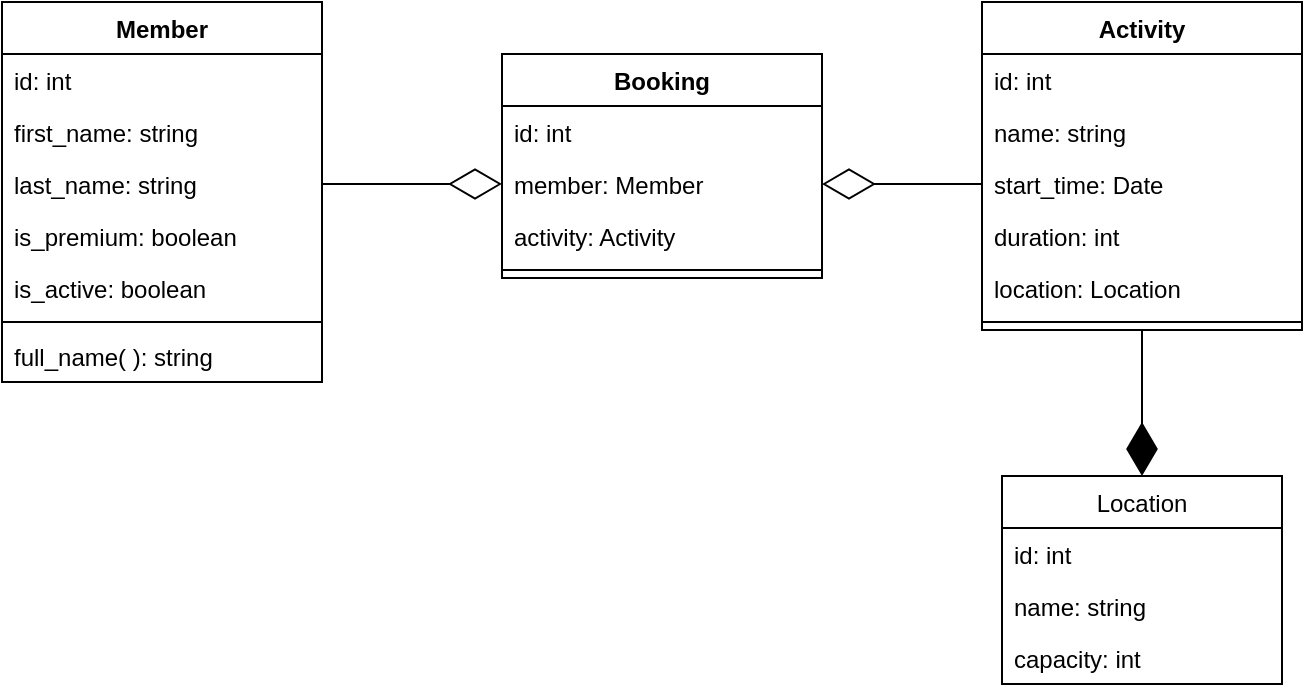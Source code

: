 <mxfile version="14.6.6" type="device"><diagram id="_ehZHiiec26EPC-MCuUp" name="Page-1"><mxGraphModel dx="975" dy="398" grid="1" gridSize="10" guides="1" tooltips="1" connect="1" arrows="1" fold="1" page="1" pageScale="1" pageWidth="827" pageHeight="1169" math="0" shadow="0"><root><mxCell id="0"/><mxCell id="1" parent="0"/><mxCell id="0gIBAcGeeugvQxiN3OTM-1" value="Location" style="swimlane;fontStyle=0;childLayout=stackLayout;horizontal=1;startSize=26;fillColor=none;horizontalStack=0;resizeParent=1;resizeParentMax=0;resizeLast=0;collapsible=1;marginBottom=0;" parent="1" vertex="1"><mxGeometry x="550" y="320" width="140" height="104" as="geometry"/></mxCell><mxCell id="SWSi5Ef-s9Z-19xdLAEs-18" value="id: int" style="text;strokeColor=none;fillColor=none;align=left;verticalAlign=top;spacingLeft=4;spacingRight=4;overflow=hidden;rotatable=0;points=[[0,0.5],[1,0.5]];portConstraint=eastwest;" vertex="1" parent="0gIBAcGeeugvQxiN3OTM-1"><mxGeometry y="26" width="140" height="26" as="geometry"/></mxCell><mxCell id="0gIBAcGeeugvQxiN3OTM-2" value="name: string" style="text;strokeColor=none;fillColor=none;align=left;verticalAlign=top;spacingLeft=4;spacingRight=4;overflow=hidden;rotatable=0;points=[[0,0.5],[1,0.5]];portConstraint=eastwest;" parent="0gIBAcGeeugvQxiN3OTM-1" vertex="1"><mxGeometry y="52" width="140" height="26" as="geometry"/></mxCell><mxCell id="0gIBAcGeeugvQxiN3OTM-3" value="capacity: int" style="text;strokeColor=none;fillColor=none;align=left;verticalAlign=top;spacingLeft=4;spacingRight=4;overflow=hidden;rotatable=0;points=[[0,0.5],[1,0.5]];portConstraint=eastwest;" parent="0gIBAcGeeugvQxiN3OTM-1" vertex="1"><mxGeometry y="78" width="140" height="26" as="geometry"/></mxCell><mxCell id="SWSi5Ef-s9Z-19xdLAEs-1" value="Member" style="swimlane;fontStyle=1;align=center;verticalAlign=top;childLayout=stackLayout;horizontal=1;startSize=26;horizontalStack=0;resizeParent=1;resizeParentMax=0;resizeLast=0;collapsible=1;marginBottom=0;" vertex="1" parent="1"><mxGeometry x="50" y="83" width="160" height="190" as="geometry"/></mxCell><mxCell id="SWSi5Ef-s9Z-19xdLAEs-2" value="id: int" style="text;strokeColor=none;fillColor=none;align=left;verticalAlign=top;spacingLeft=4;spacingRight=4;overflow=hidden;rotatable=0;points=[[0,0.5],[1,0.5]];portConstraint=eastwest;" vertex="1" parent="SWSi5Ef-s9Z-19xdLAEs-1"><mxGeometry y="26" width="160" height="26" as="geometry"/></mxCell><mxCell id="SWSi5Ef-s9Z-19xdLAEs-16" value="first_name: string" style="text;strokeColor=none;fillColor=none;align=left;verticalAlign=top;spacingLeft=4;spacingRight=4;overflow=hidden;rotatable=0;points=[[0,0.5],[1,0.5]];portConstraint=eastwest;" vertex="1" parent="SWSi5Ef-s9Z-19xdLAEs-1"><mxGeometry y="52" width="160" height="26" as="geometry"/></mxCell><mxCell id="SWSi5Ef-s9Z-19xdLAEs-5" value="last_name: string" style="text;strokeColor=none;fillColor=none;align=left;verticalAlign=top;spacingLeft=4;spacingRight=4;overflow=hidden;rotatable=0;points=[[0,0.5],[1,0.5]];portConstraint=eastwest;" vertex="1" parent="SWSi5Ef-s9Z-19xdLAEs-1"><mxGeometry y="78" width="160" height="26" as="geometry"/></mxCell><mxCell id="SWSi5Ef-s9Z-19xdLAEs-7" value="is_premium: boolean" style="text;strokeColor=none;fillColor=none;align=left;verticalAlign=top;spacingLeft=4;spacingRight=4;overflow=hidden;rotatable=0;points=[[0,0.5],[1,0.5]];portConstraint=eastwest;" vertex="1" parent="SWSi5Ef-s9Z-19xdLAEs-1"><mxGeometry y="104" width="160" height="26" as="geometry"/></mxCell><mxCell id="SWSi5Ef-s9Z-19xdLAEs-8" value="is_active: boolean" style="text;strokeColor=none;fillColor=none;align=left;verticalAlign=top;spacingLeft=4;spacingRight=4;overflow=hidden;rotatable=0;points=[[0,0.5],[1,0.5]];portConstraint=eastwest;" vertex="1" parent="SWSi5Ef-s9Z-19xdLAEs-1"><mxGeometry y="130" width="160" height="26" as="geometry"/></mxCell><mxCell id="SWSi5Ef-s9Z-19xdLAEs-3" value="" style="line;strokeWidth=1;fillColor=none;align=left;verticalAlign=middle;spacingTop=-1;spacingLeft=3;spacingRight=3;rotatable=0;labelPosition=right;points=[];portConstraint=eastwest;" vertex="1" parent="SWSi5Ef-s9Z-19xdLAEs-1"><mxGeometry y="156" width="160" height="8" as="geometry"/></mxCell><mxCell id="SWSi5Ef-s9Z-19xdLAEs-4" value="full_name( ): string" style="text;strokeColor=none;fillColor=none;align=left;verticalAlign=top;spacingLeft=4;spacingRight=4;overflow=hidden;rotatable=0;points=[[0,0.5],[1,0.5]];portConstraint=eastwest;" vertex="1" parent="SWSi5Ef-s9Z-19xdLAEs-1"><mxGeometry y="164" width="160" height="26" as="geometry"/></mxCell><mxCell id="SWSi5Ef-s9Z-19xdLAEs-9" value="Activity" style="swimlane;fontStyle=1;align=center;verticalAlign=top;childLayout=stackLayout;horizontal=1;startSize=26;horizontalStack=0;resizeParent=1;resizeParentMax=0;resizeLast=0;collapsible=1;marginBottom=0;" vertex="1" parent="1"><mxGeometry x="540" y="83" width="160" height="164" as="geometry"/></mxCell><mxCell id="SWSi5Ef-s9Z-19xdLAEs-17" value="id: int" style="text;strokeColor=none;fillColor=none;align=left;verticalAlign=top;spacingLeft=4;spacingRight=4;overflow=hidden;rotatable=0;points=[[0,0.5],[1,0.5]];portConstraint=eastwest;" vertex="1" parent="SWSi5Ef-s9Z-19xdLAEs-9"><mxGeometry y="26" width="160" height="26" as="geometry"/></mxCell><mxCell id="SWSi5Ef-s9Z-19xdLAEs-10" value="name: string" style="text;strokeColor=none;fillColor=none;align=left;verticalAlign=top;spacingLeft=4;spacingRight=4;overflow=hidden;rotatable=0;points=[[0,0.5],[1,0.5]];portConstraint=eastwest;" vertex="1" parent="SWSi5Ef-s9Z-19xdLAEs-9"><mxGeometry y="52" width="160" height="26" as="geometry"/></mxCell><mxCell id="SWSi5Ef-s9Z-19xdLAEs-13" value="start_time: Date" style="text;strokeColor=none;fillColor=none;align=left;verticalAlign=top;spacingLeft=4;spacingRight=4;overflow=hidden;rotatable=0;points=[[0,0.5],[1,0.5]];portConstraint=eastwest;" vertex="1" parent="SWSi5Ef-s9Z-19xdLAEs-9"><mxGeometry y="78" width="160" height="26" as="geometry"/></mxCell><mxCell id="SWSi5Ef-s9Z-19xdLAEs-14" value="duration: int" style="text;strokeColor=none;fillColor=none;align=left;verticalAlign=top;spacingLeft=4;spacingRight=4;overflow=hidden;rotatable=0;points=[[0,0.5],[1,0.5]];portConstraint=eastwest;" vertex="1" parent="SWSi5Ef-s9Z-19xdLAEs-9"><mxGeometry y="104" width="160" height="26" as="geometry"/></mxCell><mxCell id="SWSi5Ef-s9Z-19xdLAEs-15" value="location: Location" style="text;strokeColor=none;fillColor=none;align=left;verticalAlign=top;spacingLeft=4;spacingRight=4;overflow=hidden;rotatable=0;points=[[0,0.5],[1,0.5]];portConstraint=eastwest;" vertex="1" parent="SWSi5Ef-s9Z-19xdLAEs-9"><mxGeometry y="130" width="160" height="26" as="geometry"/></mxCell><mxCell id="SWSi5Ef-s9Z-19xdLAEs-11" value="" style="line;strokeWidth=1;fillColor=none;align=left;verticalAlign=middle;spacingTop=-1;spacingLeft=3;spacingRight=3;rotatable=0;labelPosition=right;points=[];portConstraint=eastwest;" vertex="1" parent="SWSi5Ef-s9Z-19xdLAEs-9"><mxGeometry y="156" width="160" height="8" as="geometry"/></mxCell><mxCell id="SWSi5Ef-s9Z-19xdLAEs-19" value="Booking" style="swimlane;fontStyle=1;align=center;verticalAlign=top;childLayout=stackLayout;horizontal=1;startSize=26;horizontalStack=0;resizeParent=1;resizeParentMax=0;resizeLast=0;collapsible=1;marginBottom=0;" vertex="1" parent="1"><mxGeometry x="300" y="109" width="160" height="112" as="geometry"/></mxCell><mxCell id="SWSi5Ef-s9Z-19xdLAEs-20" value="id: int" style="text;strokeColor=none;fillColor=none;align=left;verticalAlign=top;spacingLeft=4;spacingRight=4;overflow=hidden;rotatable=0;points=[[0,0.5],[1,0.5]];portConstraint=eastwest;" vertex="1" parent="SWSi5Ef-s9Z-19xdLAEs-19"><mxGeometry y="26" width="160" height="26" as="geometry"/></mxCell><mxCell id="SWSi5Ef-s9Z-19xdLAEs-21" value="member: Member" style="text;strokeColor=none;fillColor=none;align=left;verticalAlign=top;spacingLeft=4;spacingRight=4;overflow=hidden;rotatable=0;points=[[0,0.5],[1,0.5]];portConstraint=eastwest;" vertex="1" parent="SWSi5Ef-s9Z-19xdLAEs-19"><mxGeometry y="52" width="160" height="26" as="geometry"/></mxCell><mxCell id="SWSi5Ef-s9Z-19xdLAEs-22" value="activity: Activity" style="text;strokeColor=none;fillColor=none;align=left;verticalAlign=top;spacingLeft=4;spacingRight=4;overflow=hidden;rotatable=0;points=[[0,0.5],[1,0.5]];portConstraint=eastwest;" vertex="1" parent="SWSi5Ef-s9Z-19xdLAEs-19"><mxGeometry y="78" width="160" height="26" as="geometry"/></mxCell><mxCell id="SWSi5Ef-s9Z-19xdLAEs-25" value="" style="line;strokeWidth=1;fillColor=none;align=left;verticalAlign=middle;spacingTop=-1;spacingLeft=3;spacingRight=3;rotatable=0;labelPosition=right;points=[];portConstraint=eastwest;" vertex="1" parent="SWSi5Ef-s9Z-19xdLAEs-19"><mxGeometry y="104" width="160" height="8" as="geometry"/></mxCell><mxCell id="SWSi5Ef-s9Z-19xdLAEs-26" value="" style="endArrow=diamondThin;endFill=0;endSize=24;html=1;exitX=1;exitY=0.5;exitDx=0;exitDy=0;entryX=0;entryY=0.5;entryDx=0;entryDy=0;" edge="1" parent="1" source="SWSi5Ef-s9Z-19xdLAEs-5" target="SWSi5Ef-s9Z-19xdLAEs-21"><mxGeometry width="160" relative="1" as="geometry"><mxPoint x="230" y="300" as="sourcePoint"/><mxPoint x="390" y="300" as="targetPoint"/></mxGeometry></mxCell><mxCell id="SWSi5Ef-s9Z-19xdLAEs-27" value="" style="endArrow=diamondThin;endFill=0;endSize=24;html=1;entryX=1;entryY=0.5;entryDx=0;entryDy=0;exitX=0;exitY=0.5;exitDx=0;exitDy=0;" edge="1" parent="1" source="SWSi5Ef-s9Z-19xdLAEs-13" target="SWSi5Ef-s9Z-19xdLAEs-21"><mxGeometry width="160" relative="1" as="geometry"><mxPoint x="440" y="290" as="sourcePoint"/><mxPoint x="600" y="290" as="targetPoint"/></mxGeometry></mxCell><mxCell id="SWSi5Ef-s9Z-19xdLAEs-29" value="" style="endArrow=diamondThin;endFill=1;endSize=24;html=1;entryX=0.5;entryY=0;entryDx=0;entryDy=0;exitX=0.5;exitY=1;exitDx=0;exitDy=0;" edge="1" parent="1" source="SWSi5Ef-s9Z-19xdLAEs-9" target="0gIBAcGeeugvQxiN3OTM-1"><mxGeometry width="160" relative="1" as="geometry"><mxPoint x="350" y="260" as="sourcePoint"/><mxPoint x="510" y="260" as="targetPoint"/></mxGeometry></mxCell></root></mxGraphModel></diagram></mxfile>